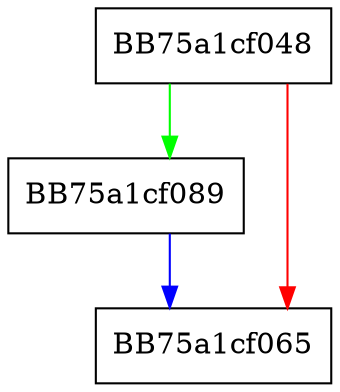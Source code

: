 digraph setCompletionValue {
  node [shape="box"];
  graph [splines=ortho];
  BB75a1cf048 -> BB75a1cf089 [color="green"];
  BB75a1cf048 -> BB75a1cf065 [color="red"];
  BB75a1cf089 -> BB75a1cf065 [color="blue"];
}